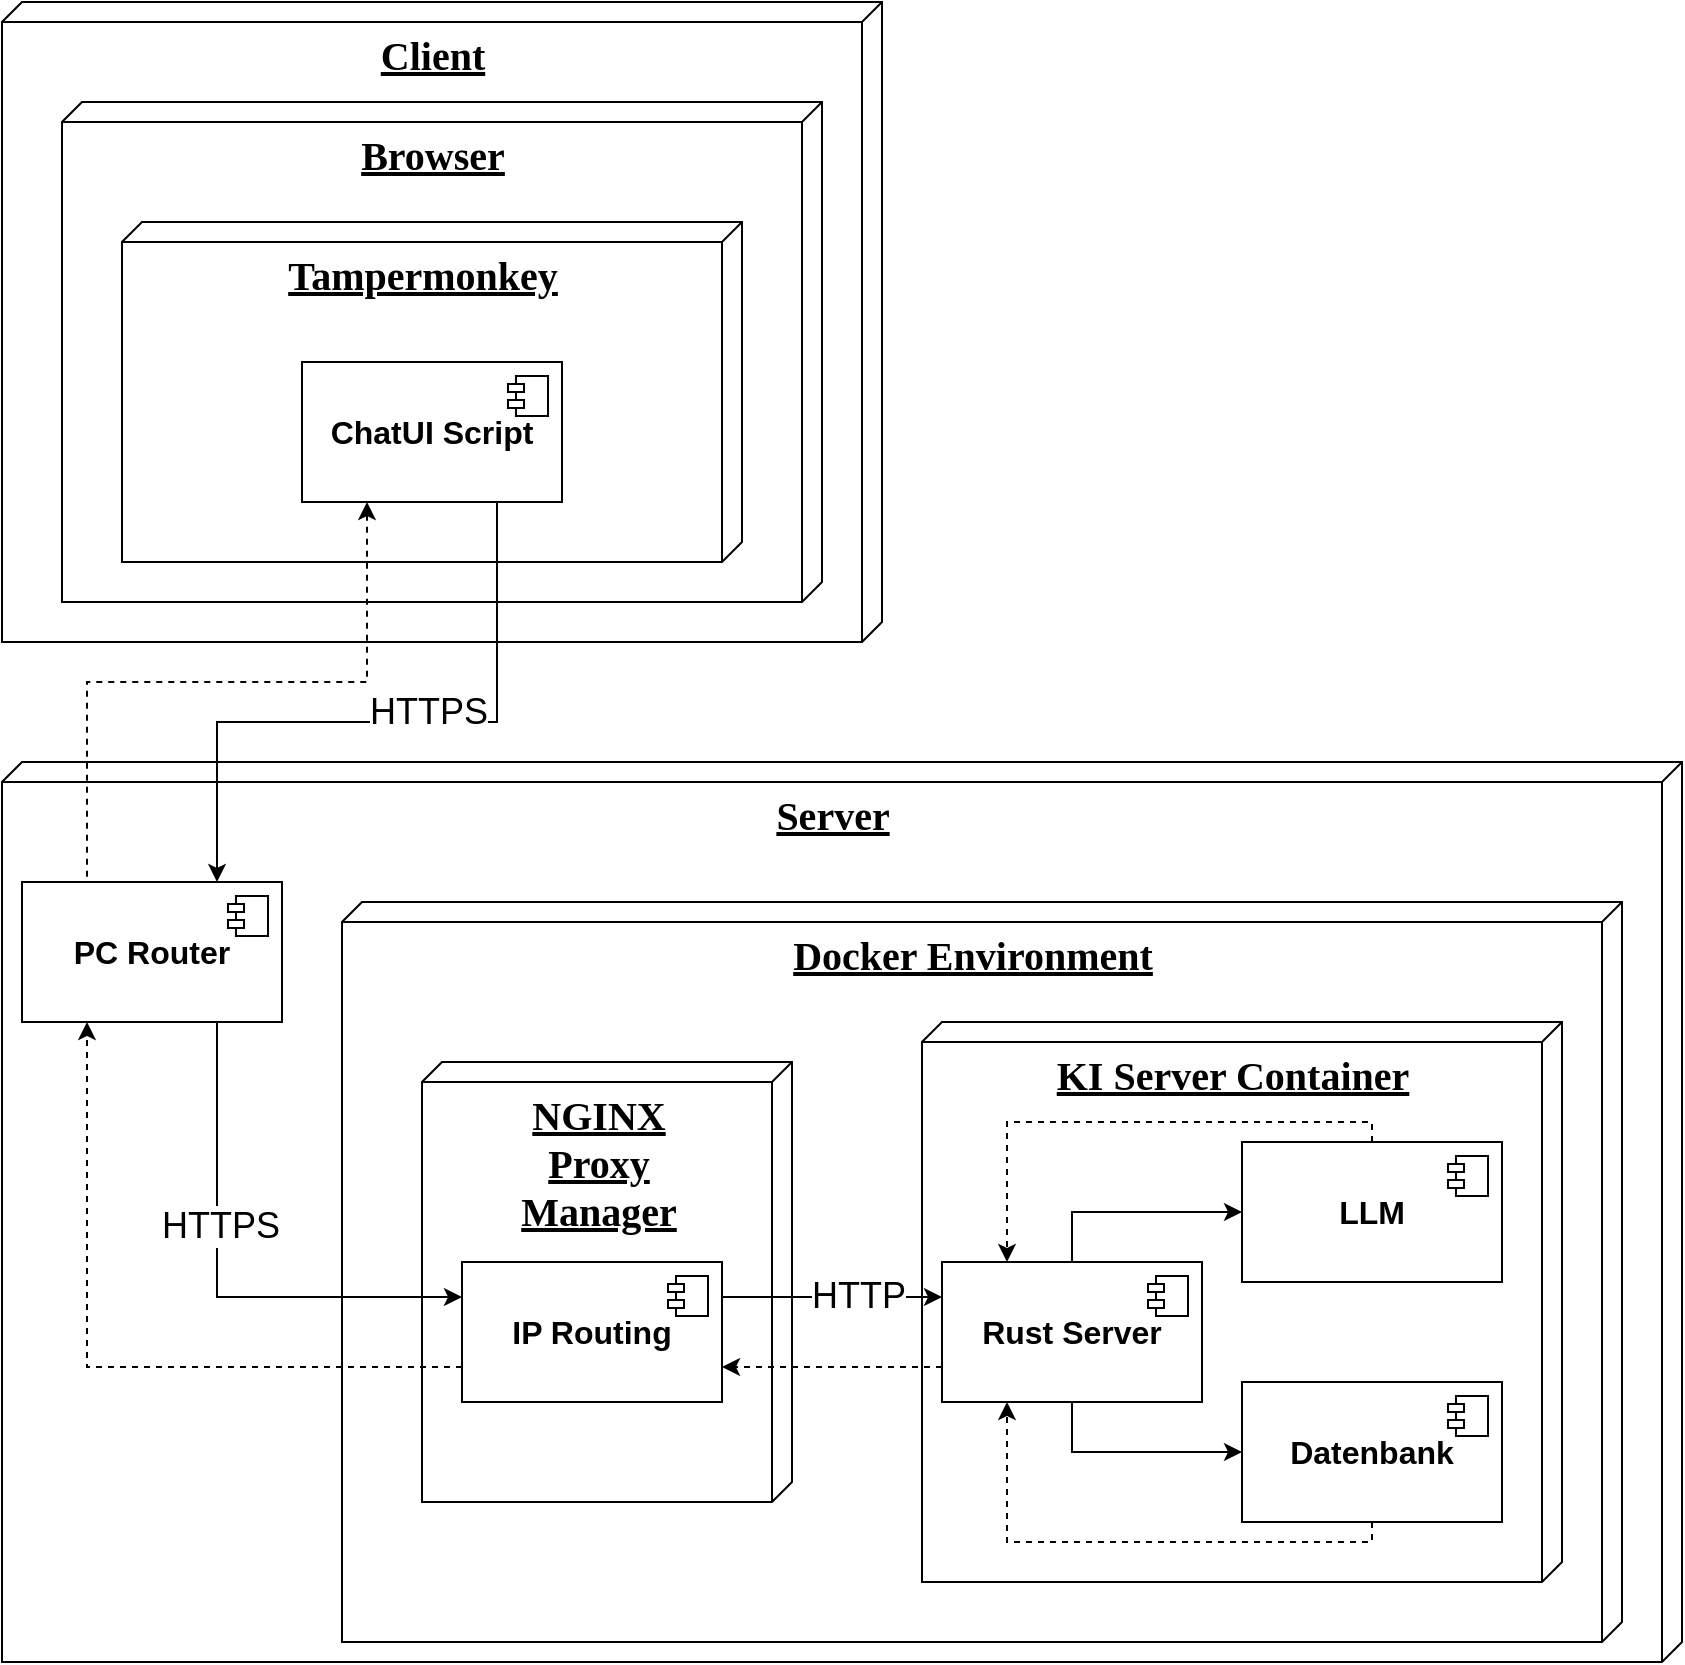 <mxfile version="21.1.2" type="device">
  <diagram name="Page-1" id="5f0bae14-7c28-e335-631c-24af17079c00">
    <mxGraphModel dx="1219" dy="882" grid="1" gridSize="10" guides="1" tooltips="1" connect="1" arrows="1" fold="1" page="1" pageScale="1" pageWidth="1100" pageHeight="850" background="none" math="0" shadow="0">
      <root>
        <mxCell id="0" />
        <mxCell id="1" parent="0" />
        <mxCell id="39150e848f15840c-2" value="&lt;b style=&quot;font-size: 20px;&quot;&gt;Server&lt;/b&gt;" style="verticalAlign=top;align=center;spacingTop=8;spacingLeft=2;spacingRight=12;shape=cube;size=10;direction=south;fontStyle=4;html=1;rounded=0;shadow=0;comic=0;labelBackgroundColor=none;strokeWidth=1;fontFamily=Verdana;fontSize=20;" parent="1" vertex="1">
          <mxGeometry x="230" y="500" width="840" height="450" as="geometry" />
        </mxCell>
        <mxCell id="bjo24mpFL97Et6b3k-oQ-2" value="&lt;b style=&quot;font-size: 20px;&quot;&gt;Client&lt;/b&gt;" style="verticalAlign=top;align=center;spacingTop=8;spacingLeft=2;spacingRight=12;shape=cube;size=10;direction=south;fontStyle=4;html=1;rounded=0;shadow=0;comic=0;labelBackgroundColor=none;strokeWidth=1;fontFamily=Verdana;fontSize=20;" parent="1" vertex="1">
          <mxGeometry x="230" y="120" width="440" height="320" as="geometry" />
        </mxCell>
        <mxCell id="bjo24mpFL97Et6b3k-oQ-4" value="&lt;b style=&quot;font-size: 20px;&quot;&gt;Docker Environment&lt;/b&gt;" style="verticalAlign=top;align=center;spacingTop=8;spacingLeft=2;spacingRight=12;shape=cube;size=10;direction=south;fontStyle=4;html=1;rounded=0;shadow=0;comic=0;labelBackgroundColor=none;strokeWidth=1;fontFamily=Verdana;fontSize=20;" parent="1" vertex="1">
          <mxGeometry x="400" y="570" width="640" height="370" as="geometry" />
        </mxCell>
        <mxCell id="bjo24mpFL97Et6b3k-oQ-5" value="&lt;b style=&quot;font-size: 20px;&quot;&gt;NGINX&lt;br&gt;Proxy &lt;br&gt;Manager&lt;br&gt;&lt;/b&gt;" style="verticalAlign=top;align=center;spacingTop=8;spacingLeft=2;spacingRight=12;shape=cube;size=10;direction=south;fontStyle=4;html=1;rounded=0;shadow=0;comic=0;labelBackgroundColor=none;strokeWidth=1;fontFamily=Verdana;fontSize=20;" parent="1" vertex="1">
          <mxGeometry x="440" y="650" width="185" height="220" as="geometry" />
        </mxCell>
        <mxCell id="bjo24mpFL97Et6b3k-oQ-6" value="&lt;b style=&quot;font-size: 20px;&quot;&gt;KI Server Container&lt;/b&gt;" style="verticalAlign=top;align=center;spacingTop=8;spacingLeft=2;spacingRight=12;shape=cube;size=10;direction=south;fontStyle=4;html=1;rounded=0;shadow=0;comic=0;labelBackgroundColor=none;strokeWidth=1;fontFamily=Verdana;fontSize=20;" parent="1" vertex="1">
          <mxGeometry x="690" y="630" width="320" height="280" as="geometry" />
        </mxCell>
        <mxCell id="bjo24mpFL97Et6b3k-oQ-21" style="edgeStyle=orthogonalEdgeStyle;rounded=0;orthogonalLoop=1;jettySize=auto;html=1;exitX=1;exitY=0.25;exitDx=0;exitDy=0;entryX=0;entryY=0.25;entryDx=0;entryDy=0;startArrow=none;startFill=0;" parent="1" source="bjo24mpFL97Et6b3k-oQ-9" target="bjo24mpFL97Et6b3k-oQ-13" edge="1">
          <mxGeometry relative="1" as="geometry" />
        </mxCell>
        <mxCell id="bjo24mpFL97Et6b3k-oQ-38" value="&lt;font style=&quot;font-size: 18px;&quot;&gt;HTTP&lt;/font&gt;" style="edgeLabel;html=1;align=center;verticalAlign=middle;resizable=0;points=[];" parent="bjo24mpFL97Et6b3k-oQ-21" vertex="1" connectable="0">
          <mxGeometry x="0.227" y="1" relative="1" as="geometry">
            <mxPoint as="offset" />
          </mxGeometry>
        </mxCell>
        <mxCell id="bjo24mpFL97Et6b3k-oQ-42" style="edgeStyle=orthogonalEdgeStyle;rounded=0;orthogonalLoop=1;jettySize=auto;html=1;exitX=0;exitY=0.75;exitDx=0;exitDy=0;entryX=0.25;entryY=1;entryDx=0;entryDy=0;dashed=1;" parent="1" source="bjo24mpFL97Et6b3k-oQ-9" target="bjo24mpFL97Et6b3k-oQ-22" edge="1">
          <mxGeometry relative="1" as="geometry" />
        </mxCell>
        <mxCell id="bjo24mpFL97Et6b3k-oQ-9" value="&lt;b&gt;&lt;font style=&quot;font-size: 16px;&quot;&gt;IP Routing&lt;/font&gt;&lt;/b&gt;" style="html=1;dropTarget=0;whiteSpace=wrap;" parent="1" vertex="1">
          <mxGeometry x="460" y="750" width="130" height="70" as="geometry" />
        </mxCell>
        <mxCell id="bjo24mpFL97Et6b3k-oQ-10" value="" style="shape=module;jettyWidth=8;jettyHeight=4;" parent="bjo24mpFL97Et6b3k-oQ-9" vertex="1">
          <mxGeometry x="1" width="20" height="20" relative="1" as="geometry">
            <mxPoint x="-27" y="7" as="offset" />
          </mxGeometry>
        </mxCell>
        <mxCell id="bjo24mpFL97Et6b3k-oQ-19" style="edgeStyle=orthogonalEdgeStyle;rounded=0;orthogonalLoop=1;jettySize=auto;html=1;exitX=0.5;exitY=0;exitDx=0;exitDy=0;entryX=0;entryY=0.5;entryDx=0;entryDy=0;startArrow=none;startFill=0;" parent="1" source="bjo24mpFL97Et6b3k-oQ-13" target="bjo24mpFL97Et6b3k-oQ-15" edge="1">
          <mxGeometry relative="1" as="geometry" />
        </mxCell>
        <mxCell id="bjo24mpFL97Et6b3k-oQ-20" style="edgeStyle=orthogonalEdgeStyle;rounded=0;orthogonalLoop=1;jettySize=auto;html=1;exitX=0.5;exitY=1;exitDx=0;exitDy=0;entryX=0;entryY=0.5;entryDx=0;entryDy=0;startArrow=none;startFill=0;" parent="1" source="bjo24mpFL97Et6b3k-oQ-13" target="bjo24mpFL97Et6b3k-oQ-17" edge="1">
          <mxGeometry relative="1" as="geometry" />
        </mxCell>
        <mxCell id="bjo24mpFL97Et6b3k-oQ-41" style="edgeStyle=orthogonalEdgeStyle;rounded=0;orthogonalLoop=1;jettySize=auto;html=1;exitX=0;exitY=0.75;exitDx=0;exitDy=0;entryX=1;entryY=0.75;entryDx=0;entryDy=0;dashed=1;" parent="1" source="bjo24mpFL97Et6b3k-oQ-13" target="bjo24mpFL97Et6b3k-oQ-9" edge="1">
          <mxGeometry relative="1" as="geometry" />
        </mxCell>
        <mxCell id="bjo24mpFL97Et6b3k-oQ-13" value="&lt;span style=&quot;font-size: 16px;&quot;&gt;&lt;b&gt;Rust Server&lt;/b&gt;&lt;/span&gt;" style="html=1;dropTarget=0;whiteSpace=wrap;" parent="1" vertex="1">
          <mxGeometry x="700" y="750" width="130" height="70" as="geometry" />
        </mxCell>
        <mxCell id="bjo24mpFL97Et6b3k-oQ-14" value="" style="shape=module;jettyWidth=8;jettyHeight=4;" parent="bjo24mpFL97Et6b3k-oQ-13" vertex="1">
          <mxGeometry x="1" width="20" height="20" relative="1" as="geometry">
            <mxPoint x="-27" y="7" as="offset" />
          </mxGeometry>
        </mxCell>
        <mxCell id="bjo24mpFL97Et6b3k-oQ-39" style="edgeStyle=orthogonalEdgeStyle;rounded=0;orthogonalLoop=1;jettySize=auto;html=1;exitX=0.5;exitY=0;exitDx=0;exitDy=0;entryX=0.25;entryY=0;entryDx=0;entryDy=0;dashed=1;" parent="1" source="bjo24mpFL97Et6b3k-oQ-15" target="bjo24mpFL97Et6b3k-oQ-13" edge="1">
          <mxGeometry relative="1" as="geometry">
            <Array as="points">
              <mxPoint x="915" y="680" />
              <mxPoint x="733" y="680" />
            </Array>
          </mxGeometry>
        </mxCell>
        <mxCell id="bjo24mpFL97Et6b3k-oQ-15" value="&lt;span style=&quot;font-size: 16px;&quot;&gt;&lt;b&gt;LLM&lt;/b&gt;&lt;/span&gt;" style="html=1;dropTarget=0;whiteSpace=wrap;" parent="1" vertex="1">
          <mxGeometry x="850" y="690" width="130" height="70" as="geometry" />
        </mxCell>
        <mxCell id="bjo24mpFL97Et6b3k-oQ-16" value="" style="shape=module;jettyWidth=8;jettyHeight=4;" parent="bjo24mpFL97Et6b3k-oQ-15" vertex="1">
          <mxGeometry x="1" width="20" height="20" relative="1" as="geometry">
            <mxPoint x="-27" y="7" as="offset" />
          </mxGeometry>
        </mxCell>
        <mxCell id="bjo24mpFL97Et6b3k-oQ-40" style="edgeStyle=orthogonalEdgeStyle;rounded=0;orthogonalLoop=1;jettySize=auto;html=1;exitX=0.5;exitY=1;exitDx=0;exitDy=0;entryX=0.25;entryY=1;entryDx=0;entryDy=0;dashed=1;" parent="1" source="bjo24mpFL97Et6b3k-oQ-17" target="bjo24mpFL97Et6b3k-oQ-13" edge="1">
          <mxGeometry relative="1" as="geometry">
            <Array as="points">
              <mxPoint x="915" y="890" />
              <mxPoint x="733" y="890" />
            </Array>
          </mxGeometry>
        </mxCell>
        <mxCell id="bjo24mpFL97Et6b3k-oQ-17" value="&lt;span style=&quot;font-size: 16px;&quot;&gt;&lt;b&gt;Datenbank&lt;/b&gt;&lt;/span&gt;" style="html=1;dropTarget=0;whiteSpace=wrap;" parent="1" vertex="1">
          <mxGeometry x="850" y="810" width="130" height="70" as="geometry" />
        </mxCell>
        <mxCell id="bjo24mpFL97Et6b3k-oQ-18" value="" style="shape=module;jettyWidth=8;jettyHeight=4;" parent="bjo24mpFL97Et6b3k-oQ-17" vertex="1">
          <mxGeometry x="1" width="20" height="20" relative="1" as="geometry">
            <mxPoint x="-27" y="7" as="offset" />
          </mxGeometry>
        </mxCell>
        <mxCell id="bjo24mpFL97Et6b3k-oQ-24" style="edgeStyle=orthogonalEdgeStyle;rounded=0;orthogonalLoop=1;jettySize=auto;html=1;exitX=0.75;exitY=1;exitDx=0;exitDy=0;entryX=0;entryY=0.25;entryDx=0;entryDy=0;" parent="1" source="bjo24mpFL97Et6b3k-oQ-22" target="bjo24mpFL97Et6b3k-oQ-9" edge="1">
          <mxGeometry relative="1" as="geometry" />
        </mxCell>
        <mxCell id="bjo24mpFL97Et6b3k-oQ-37" value="&lt;font style=&quot;font-size: 18px;&quot;&gt;HTTPS&lt;/font&gt;" style="edgeLabel;html=1;align=center;verticalAlign=middle;resizable=0;points=[];" parent="bjo24mpFL97Et6b3k-oQ-24" vertex="1" connectable="0">
          <mxGeometry x="-0.217" y="1" relative="1" as="geometry">
            <mxPoint as="offset" />
          </mxGeometry>
        </mxCell>
        <mxCell id="bjo24mpFL97Et6b3k-oQ-22" value="&lt;span style=&quot;font-size: 16px;&quot;&gt;&lt;b&gt;PC Router&lt;/b&gt;&lt;/span&gt;" style="html=1;dropTarget=0;whiteSpace=wrap;" parent="1" vertex="1">
          <mxGeometry x="240" y="560" width="130" height="70" as="geometry" />
        </mxCell>
        <mxCell id="bjo24mpFL97Et6b3k-oQ-23" value="" style="shape=module;jettyWidth=8;jettyHeight=4;" parent="bjo24mpFL97Et6b3k-oQ-22" vertex="1">
          <mxGeometry x="1" width="20" height="20" relative="1" as="geometry">
            <mxPoint x="-27" y="7" as="offset" />
          </mxGeometry>
        </mxCell>
        <mxCell id="bjo24mpFL97Et6b3k-oQ-27" value="&lt;b style=&quot;font-size: 20px;&quot;&gt;Browser&lt;/b&gt;" style="verticalAlign=top;align=center;spacingTop=8;spacingLeft=2;spacingRight=12;shape=cube;size=10;direction=south;fontStyle=4;html=1;rounded=0;shadow=0;comic=0;labelBackgroundColor=none;strokeWidth=1;fontFamily=Verdana;fontSize=20;" parent="1" vertex="1">
          <mxGeometry x="260" y="170" width="380" height="250" as="geometry" />
        </mxCell>
        <mxCell id="bjo24mpFL97Et6b3k-oQ-28" value="&lt;b style=&quot;font-size: 20px;&quot;&gt;Tampermonkey&lt;/b&gt;" style="verticalAlign=top;align=center;spacingTop=8;spacingLeft=2;spacingRight=12;shape=cube;size=10;direction=south;fontStyle=4;html=1;rounded=0;shadow=0;comic=0;labelBackgroundColor=none;strokeWidth=1;fontFamily=Verdana;fontSize=20;" parent="1" vertex="1">
          <mxGeometry x="290" y="230" width="310" height="170" as="geometry" />
        </mxCell>
        <mxCell id="bjo24mpFL97Et6b3k-oQ-34" style="edgeStyle=orthogonalEdgeStyle;rounded=0;orthogonalLoop=1;jettySize=auto;html=1;exitX=0.75;exitY=1;exitDx=0;exitDy=0;entryX=0.75;entryY=0;entryDx=0;entryDy=0;" parent="1" source="bjo24mpFL97Et6b3k-oQ-29" target="bjo24mpFL97Et6b3k-oQ-22" edge="1">
          <mxGeometry relative="1" as="geometry">
            <Array as="points">
              <mxPoint x="477" y="480" />
              <mxPoint x="337" y="480" />
            </Array>
          </mxGeometry>
        </mxCell>
        <mxCell id="bjo24mpFL97Et6b3k-oQ-35" value="&lt;font style=&quot;font-size: 18px;&quot;&gt;HTTPS&lt;/font&gt;" style="edgeLabel;html=1;align=center;verticalAlign=middle;resizable=0;points=[];" parent="bjo24mpFL97Et6b3k-oQ-34" vertex="1" connectable="0">
          <mxGeometry x="-0.181" y="-5" relative="1" as="geometry">
            <mxPoint x="-10" as="offset" />
          </mxGeometry>
        </mxCell>
        <mxCell id="bjo24mpFL97Et6b3k-oQ-44" style="edgeStyle=orthogonalEdgeStyle;rounded=0;orthogonalLoop=1;jettySize=auto;html=1;exitX=0.25;exitY=1;exitDx=0;exitDy=0;entryX=0.25;entryY=0;entryDx=0;entryDy=0;endArrow=none;endFill=0;startArrow=classic;startFill=1;dashed=1;" parent="1" source="bjo24mpFL97Et6b3k-oQ-29" target="bjo24mpFL97Et6b3k-oQ-22" edge="1">
          <mxGeometry relative="1" as="geometry">
            <Array as="points">
              <mxPoint x="413" y="460" />
              <mxPoint x="273" y="460" />
            </Array>
          </mxGeometry>
        </mxCell>
        <mxCell id="bjo24mpFL97Et6b3k-oQ-29" value="&lt;span style=&quot;font-size: 16px;&quot;&gt;&lt;b&gt;ChatUI Script&lt;/b&gt;&lt;/span&gt;" style="html=1;dropTarget=0;whiteSpace=wrap;" parent="1" vertex="1">
          <mxGeometry x="380" y="300" width="130" height="70" as="geometry" />
        </mxCell>
        <mxCell id="bjo24mpFL97Et6b3k-oQ-30" value="" style="shape=module;jettyWidth=8;jettyHeight=4;" parent="bjo24mpFL97Et6b3k-oQ-29" vertex="1">
          <mxGeometry x="1" width="20" height="20" relative="1" as="geometry">
            <mxPoint x="-27" y="7" as="offset" />
          </mxGeometry>
        </mxCell>
      </root>
    </mxGraphModel>
  </diagram>
</mxfile>
